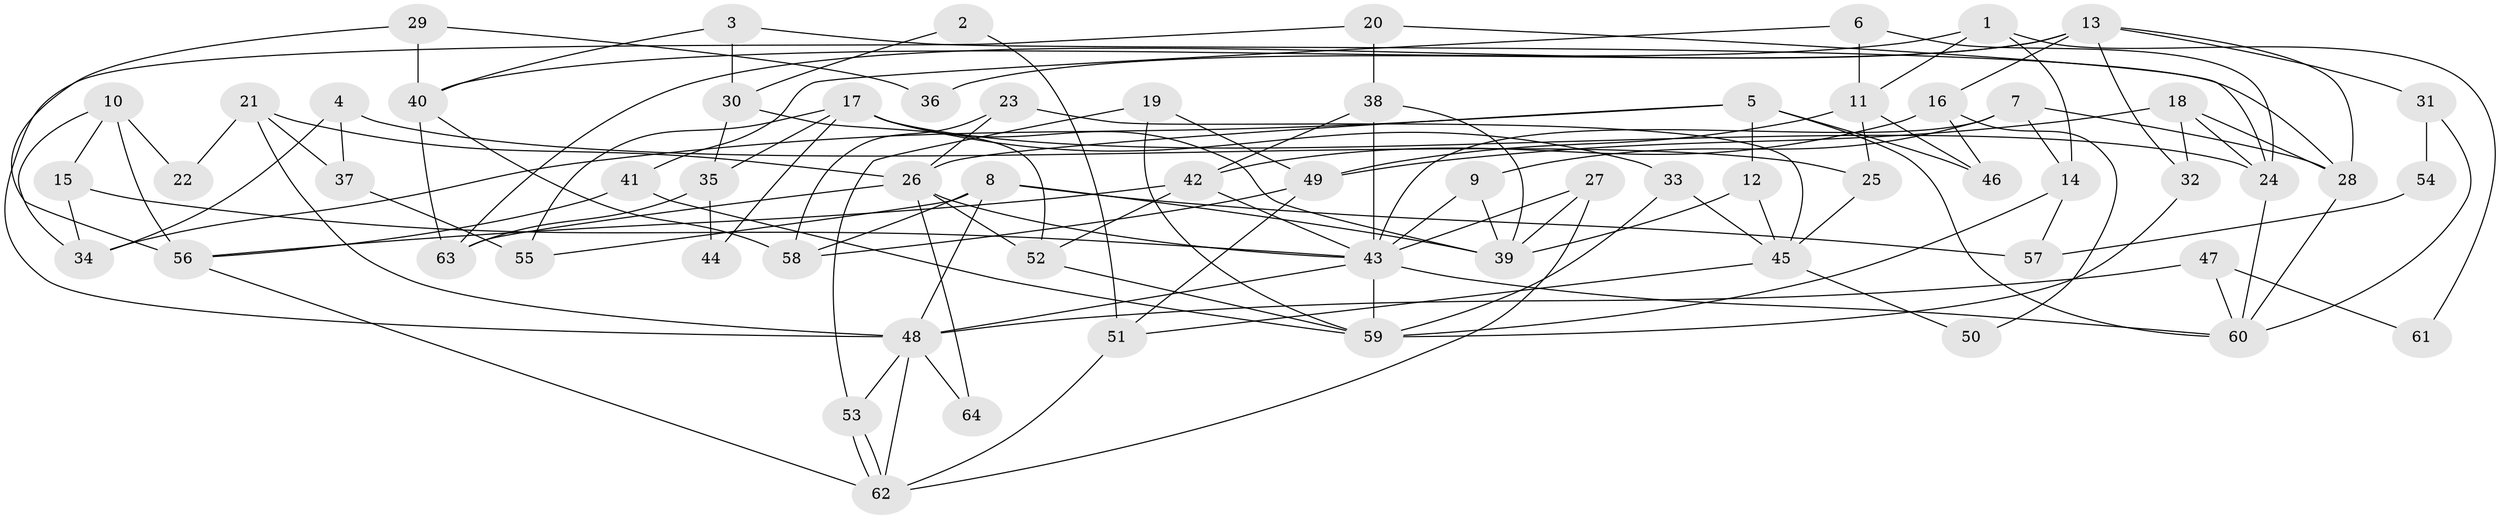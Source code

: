 // coarse degree distribution, {3: 0.34375, 2: 0.15625, 5: 0.125, 6: 0.09375, 8: 0.0625, 4: 0.125, 9: 0.0625, 11: 0.03125}
// Generated by graph-tools (version 1.1) at 2025/52/03/04/25 21:52:13]
// undirected, 64 vertices, 128 edges
graph export_dot {
graph [start="1"]
  node [color=gray90,style=filled];
  1;
  2;
  3;
  4;
  5;
  6;
  7;
  8;
  9;
  10;
  11;
  12;
  13;
  14;
  15;
  16;
  17;
  18;
  19;
  20;
  21;
  22;
  23;
  24;
  25;
  26;
  27;
  28;
  29;
  30;
  31;
  32;
  33;
  34;
  35;
  36;
  37;
  38;
  39;
  40;
  41;
  42;
  43;
  44;
  45;
  46;
  47;
  48;
  49;
  50;
  51;
  52;
  53;
  54;
  55;
  56;
  57;
  58;
  59;
  60;
  61;
  62;
  63;
  64;
  1 -- 11;
  1 -- 40;
  1 -- 14;
  1 -- 61;
  2 -- 51;
  2 -- 30;
  3 -- 28;
  3 -- 40;
  3 -- 30;
  4 -- 25;
  4 -- 34;
  4 -- 37;
  5 -- 26;
  5 -- 12;
  5 -- 34;
  5 -- 46;
  5 -- 60;
  6 -- 24;
  6 -- 41;
  6 -- 11;
  7 -- 9;
  7 -- 14;
  7 -- 28;
  7 -- 43;
  8 -- 48;
  8 -- 39;
  8 -- 55;
  8 -- 57;
  8 -- 58;
  9 -- 43;
  9 -- 39;
  10 -- 34;
  10 -- 56;
  10 -- 15;
  10 -- 22;
  11 -- 49;
  11 -- 25;
  11 -- 46;
  12 -- 39;
  12 -- 45;
  13 -- 32;
  13 -- 16;
  13 -- 28;
  13 -- 31;
  13 -- 36;
  13 -- 63;
  14 -- 59;
  14 -- 57;
  15 -- 43;
  15 -- 34;
  16 -- 42;
  16 -- 46;
  16 -- 50;
  17 -- 39;
  17 -- 55;
  17 -- 24;
  17 -- 33;
  17 -- 35;
  17 -- 44;
  18 -- 24;
  18 -- 28;
  18 -- 32;
  18 -- 49;
  19 -- 53;
  19 -- 49;
  19 -- 59;
  20 -- 38;
  20 -- 24;
  20 -- 48;
  21 -- 26;
  21 -- 48;
  21 -- 22;
  21 -- 37;
  23 -- 26;
  23 -- 45;
  23 -- 58;
  24 -- 60;
  25 -- 45;
  26 -- 63;
  26 -- 43;
  26 -- 52;
  26 -- 64;
  27 -- 62;
  27 -- 43;
  27 -- 39;
  28 -- 60;
  29 -- 56;
  29 -- 40;
  29 -- 36;
  30 -- 52;
  30 -- 35;
  31 -- 60;
  31 -- 54;
  32 -- 59;
  33 -- 59;
  33 -- 45;
  35 -- 44;
  35 -- 63;
  37 -- 55;
  38 -- 43;
  38 -- 42;
  38 -- 39;
  40 -- 58;
  40 -- 63;
  41 -- 59;
  41 -- 56;
  42 -- 43;
  42 -- 52;
  42 -- 56;
  43 -- 60;
  43 -- 48;
  43 -- 59;
  45 -- 51;
  45 -- 50;
  47 -- 60;
  47 -- 48;
  47 -- 61;
  48 -- 53;
  48 -- 62;
  48 -- 64;
  49 -- 58;
  49 -- 51;
  51 -- 62;
  52 -- 59;
  53 -- 62;
  53 -- 62;
  54 -- 57;
  56 -- 62;
}
